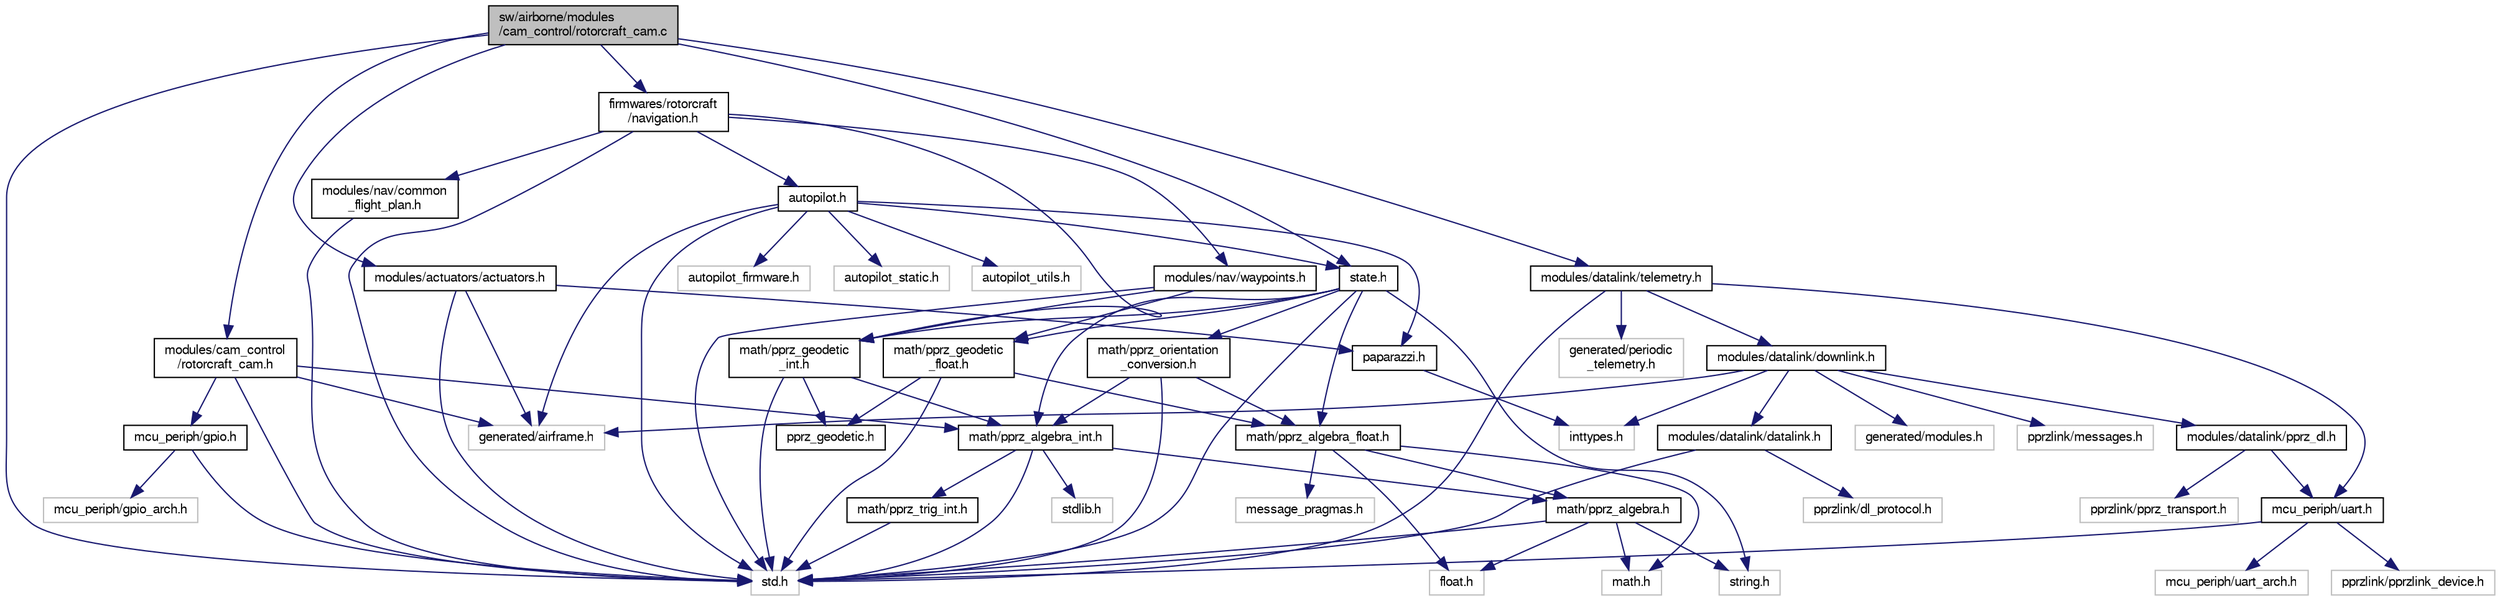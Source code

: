 digraph "sw/airborne/modules/cam_control/rotorcraft_cam.c"
{
  edge [fontname="FreeSans",fontsize="10",labelfontname="FreeSans",labelfontsize="10"];
  node [fontname="FreeSans",fontsize="10",shape=record];
  Node1 [label="sw/airborne/modules\l/cam_control/rotorcraft_cam.c",height=0.2,width=0.4,color="black", fillcolor="grey75", style="filled", fontcolor="black"];
  Node1 -> Node2 [color="midnightblue",fontsize="10",style="solid",fontname="FreeSans"];
  Node2 [label="modules/cam_control\l/rotorcraft_cam.h",height=0.2,width=0.4,color="black", fillcolor="white", style="filled",URL="$rotorcraft__cam_8h.html",tooltip="Camera control module for rotorcraft. "];
  Node2 -> Node3 [color="midnightblue",fontsize="10",style="solid",fontname="FreeSans"];
  Node3 [label="std.h",height=0.2,width=0.4,color="grey75", fillcolor="white", style="filled"];
  Node2 -> Node4 [color="midnightblue",fontsize="10",style="solid",fontname="FreeSans"];
  Node4 [label="generated/airframe.h",height=0.2,width=0.4,color="grey75", fillcolor="white", style="filled"];
  Node2 -> Node5 [color="midnightblue",fontsize="10",style="solid",fontname="FreeSans"];
  Node5 [label="math/pprz_algebra_int.h",height=0.2,width=0.4,color="black", fillcolor="white", style="filled",URL="$pprz__algebra__int_8h.html",tooltip="Paparazzi fixed point algebra. "];
  Node5 -> Node3 [color="midnightblue",fontsize="10",style="solid",fontname="FreeSans"];
  Node5 -> Node6 [color="midnightblue",fontsize="10",style="solid",fontname="FreeSans"];
  Node6 [label="math/pprz_algebra.h",height=0.2,width=0.4,color="black", fillcolor="white", style="filled",URL="$pprz__algebra_8h.html",tooltip="Paparazzi generic algebra macros. "];
  Node6 -> Node7 [color="midnightblue",fontsize="10",style="solid",fontname="FreeSans"];
  Node7 [label="float.h",height=0.2,width=0.4,color="grey75", fillcolor="white", style="filled"];
  Node6 -> Node8 [color="midnightblue",fontsize="10",style="solid",fontname="FreeSans"];
  Node8 [label="string.h",height=0.2,width=0.4,color="grey75", fillcolor="white", style="filled"];
  Node6 -> Node3 [color="midnightblue",fontsize="10",style="solid",fontname="FreeSans"];
  Node6 -> Node9 [color="midnightblue",fontsize="10",style="solid",fontname="FreeSans"];
  Node9 [label="math.h",height=0.2,width=0.4,color="grey75", fillcolor="white", style="filled"];
  Node5 -> Node10 [color="midnightblue",fontsize="10",style="solid",fontname="FreeSans"];
  Node10 [label="math/pprz_trig_int.h",height=0.2,width=0.4,color="black", fillcolor="white", style="filled",URL="$pprz__trig__int_8h.html",tooltip="Paparazzi fixed point trig functions. "];
  Node10 -> Node3 [color="midnightblue",fontsize="10",style="solid",fontname="FreeSans"];
  Node5 -> Node11 [color="midnightblue",fontsize="10",style="solid",fontname="FreeSans"];
  Node11 [label="stdlib.h",height=0.2,width=0.4,color="grey75", fillcolor="white", style="filled"];
  Node2 -> Node12 [color="midnightblue",fontsize="10",style="solid",fontname="FreeSans"];
  Node12 [label="mcu_periph/gpio.h",height=0.2,width=0.4,color="black", fillcolor="white", style="filled",URL="$gpio_8h.html",tooltip="Some architecture independent helper functions for GPIOs. "];
  Node12 -> Node3 [color="midnightblue",fontsize="10",style="solid",fontname="FreeSans"];
  Node12 -> Node13 [color="midnightblue",fontsize="10",style="solid",fontname="FreeSans"];
  Node13 [label="mcu_periph/gpio_arch.h",height=0.2,width=0.4,color="grey75", fillcolor="white", style="filled"];
  Node1 -> Node14 [color="midnightblue",fontsize="10",style="solid",fontname="FreeSans"];
  Node14 [label="modules/actuators/actuators.h",height=0.2,width=0.4,color="black", fillcolor="white", style="filled",URL="$modules_2actuators_2actuators_8h.html",tooltip="Hardware independent API for actuators (servos, motor controllers). "];
  Node14 -> Node15 [color="midnightblue",fontsize="10",style="solid",fontname="FreeSans"];
  Node15 [label="paparazzi.h",height=0.2,width=0.4,color="black", fillcolor="white", style="filled",URL="$paparazzi_8h.html"];
  Node15 -> Node16 [color="midnightblue",fontsize="10",style="solid",fontname="FreeSans"];
  Node16 [label="inttypes.h",height=0.2,width=0.4,color="grey75", fillcolor="white", style="filled"];
  Node14 -> Node3 [color="midnightblue",fontsize="10",style="solid",fontname="FreeSans"];
  Node14 -> Node4 [color="midnightblue",fontsize="10",style="solid",fontname="FreeSans"];
  Node1 -> Node17 [color="midnightblue",fontsize="10",style="solid",fontname="FreeSans"];
  Node17 [label="state.h",height=0.2,width=0.4,color="black", fillcolor="white", style="filled",URL="$state_8h.html",tooltip="API to get/set the generic vehicle states. "];
  Node17 -> Node5 [color="midnightblue",fontsize="10",style="solid",fontname="FreeSans"];
  Node17 -> Node18 [color="midnightblue",fontsize="10",style="solid",fontname="FreeSans"];
  Node18 [label="math/pprz_algebra_float.h",height=0.2,width=0.4,color="black", fillcolor="white", style="filled",URL="$pprz__algebra__float_8h.html",tooltip="Paparazzi floating point algebra. "];
  Node18 -> Node6 [color="midnightblue",fontsize="10",style="solid",fontname="FreeSans"];
  Node18 -> Node19 [color="midnightblue",fontsize="10",style="solid",fontname="FreeSans"];
  Node19 [label="message_pragmas.h",height=0.2,width=0.4,color="grey75", fillcolor="white", style="filled"];
  Node18 -> Node9 [color="midnightblue",fontsize="10",style="solid",fontname="FreeSans"];
  Node18 -> Node7 [color="midnightblue",fontsize="10",style="solid",fontname="FreeSans"];
  Node17 -> Node20 [color="midnightblue",fontsize="10",style="solid",fontname="FreeSans"];
  Node20 [label="math/pprz_geodetic\l_int.h",height=0.2,width=0.4,color="black", fillcolor="white", style="filled",URL="$pprz__geodetic__int_8h.html",tooltip="Paparazzi fixed point math for geodetic calculations. "];
  Node20 -> Node21 [color="midnightblue",fontsize="10",style="solid",fontname="FreeSans"];
  Node21 [label="pprz_geodetic.h",height=0.2,width=0.4,color="black", fillcolor="white", style="filled",URL="$pprz__geodetic_8h.html",tooltip="Paparazzi generic macros for geodetic calculations. "];
  Node20 -> Node3 [color="midnightblue",fontsize="10",style="solid",fontname="FreeSans"];
  Node20 -> Node5 [color="midnightblue",fontsize="10",style="solid",fontname="FreeSans"];
  Node17 -> Node22 [color="midnightblue",fontsize="10",style="solid",fontname="FreeSans"];
  Node22 [label="math/pprz_geodetic\l_float.h",height=0.2,width=0.4,color="black", fillcolor="white", style="filled",URL="$pprz__geodetic__float_8h.html",tooltip="Paparazzi floating point math for geodetic calculations. "];
  Node22 -> Node21 [color="midnightblue",fontsize="10",style="solid",fontname="FreeSans"];
  Node22 -> Node18 [color="midnightblue",fontsize="10",style="solid",fontname="FreeSans"];
  Node22 -> Node3 [color="midnightblue",fontsize="10",style="solid",fontname="FreeSans"];
  Node17 -> Node23 [color="midnightblue",fontsize="10",style="solid",fontname="FreeSans"];
  Node23 [label="math/pprz_orientation\l_conversion.h",height=0.2,width=0.4,color="black", fillcolor="white", style="filled",URL="$pprz__orientation__conversion_8h.html",tooltip="Generic orientation representation and conversions. "];
  Node23 -> Node5 [color="midnightblue",fontsize="10",style="solid",fontname="FreeSans"];
  Node23 -> Node18 [color="midnightblue",fontsize="10",style="solid",fontname="FreeSans"];
  Node23 -> Node3 [color="midnightblue",fontsize="10",style="solid",fontname="FreeSans"];
  Node17 -> Node3 [color="midnightblue",fontsize="10",style="solid",fontname="FreeSans"];
  Node17 -> Node8 [color="midnightblue",fontsize="10",style="solid",fontname="FreeSans"];
  Node1 -> Node24 [color="midnightblue",fontsize="10",style="solid",fontname="FreeSans"];
  Node24 [label="firmwares/rotorcraft\l/navigation.h",height=0.2,width=0.4,color="black", fillcolor="white", style="filled",URL="$rotorcraft_2navigation_8h.html",tooltip="Rotorcraft navigation functions. "];
  Node24 -> Node3 [color="midnightblue",fontsize="10",style="solid",fontname="FreeSans"];
  Node24 -> Node20 [color="midnightblue",fontsize="10",style="solid",fontname="FreeSans"];
  Node24 -> Node25 [color="midnightblue",fontsize="10",style="solid",fontname="FreeSans"];
  Node25 [label="modules/nav/waypoints.h",height=0.2,width=0.4,color="black", fillcolor="white", style="filled",URL="$nav_2waypoints_8h.html"];
  Node25 -> Node3 [color="midnightblue",fontsize="10",style="solid",fontname="FreeSans"];
  Node25 -> Node20 [color="midnightblue",fontsize="10",style="solid",fontname="FreeSans"];
  Node25 -> Node22 [color="midnightblue",fontsize="10",style="solid",fontname="FreeSans"];
  Node24 -> Node26 [color="midnightblue",fontsize="10",style="solid",fontname="FreeSans"];
  Node26 [label="modules/nav/common\l_flight_plan.h",height=0.2,width=0.4,color="black", fillcolor="white", style="filled",URL="$common__flight__plan_8h.html",tooltip="Common flight_plan functions shared between fixedwing and rotorcraft. "];
  Node26 -> Node3 [color="midnightblue",fontsize="10",style="solid",fontname="FreeSans"];
  Node24 -> Node27 [color="midnightblue",fontsize="10",style="solid",fontname="FreeSans"];
  Node27 [label="autopilot.h",height=0.2,width=0.4,color="black", fillcolor="white", style="filled",URL="$autopilot_8h.html",tooltip="Core autopilot interface common to all firmwares. "];
  Node27 -> Node3 [color="midnightblue",fontsize="10",style="solid",fontname="FreeSans"];
  Node27 -> Node15 [color="midnightblue",fontsize="10",style="solid",fontname="FreeSans"];
  Node27 -> Node4 [color="midnightblue",fontsize="10",style="solid",fontname="FreeSans"];
  Node27 -> Node17 [color="midnightblue",fontsize="10",style="solid",fontname="FreeSans"];
  Node27 -> Node28 [color="midnightblue",fontsize="10",style="solid",fontname="FreeSans"];
  Node28 [label="autopilot_utils.h",height=0.2,width=0.4,color="grey75", fillcolor="white", style="filled"];
  Node27 -> Node29 [color="midnightblue",fontsize="10",style="solid",fontname="FreeSans"];
  Node29 [label="autopilot_firmware.h",height=0.2,width=0.4,color="grey75", fillcolor="white", style="filled"];
  Node27 -> Node30 [color="midnightblue",fontsize="10",style="solid",fontname="FreeSans"];
  Node30 [label="autopilot_static.h",height=0.2,width=0.4,color="grey75", fillcolor="white", style="filled"];
  Node1 -> Node3 [color="midnightblue",fontsize="10",style="solid",fontname="FreeSans"];
  Node1 -> Node31 [color="midnightblue",fontsize="10",style="solid",fontname="FreeSans"];
  Node31 [label="modules/datalink/telemetry.h",height=0.2,width=0.4,color="black", fillcolor="white", style="filled",URL="$telemetry_8h.html",tooltip="Periodic telemetry system header (includes downlink utility and generated code). "];
  Node31 -> Node3 [color="midnightblue",fontsize="10",style="solid",fontname="FreeSans"];
  Node31 -> Node32 [color="midnightblue",fontsize="10",style="solid",fontname="FreeSans"];
  Node32 [label="mcu_periph/uart.h",height=0.2,width=0.4,color="black", fillcolor="white", style="filled",URL="$uart_8h.html",tooltip="arch independent UART (Universal Asynchronous Receiver/Transmitter) API "];
  Node32 -> Node33 [color="midnightblue",fontsize="10",style="solid",fontname="FreeSans"];
  Node33 [label="mcu_periph/uart_arch.h",height=0.2,width=0.4,color="grey75", fillcolor="white", style="filled"];
  Node32 -> Node34 [color="midnightblue",fontsize="10",style="solid",fontname="FreeSans"];
  Node34 [label="pprzlink/pprzlink_device.h",height=0.2,width=0.4,color="grey75", fillcolor="white", style="filled"];
  Node32 -> Node3 [color="midnightblue",fontsize="10",style="solid",fontname="FreeSans"];
  Node31 -> Node35 [color="midnightblue",fontsize="10",style="solid",fontname="FreeSans"];
  Node35 [label="generated/periodic\l_telemetry.h",height=0.2,width=0.4,color="grey75", fillcolor="white", style="filled"];
  Node31 -> Node36 [color="midnightblue",fontsize="10",style="solid",fontname="FreeSans"];
  Node36 [label="modules/datalink/downlink.h",height=0.2,width=0.4,color="black", fillcolor="white", style="filled",URL="$downlink_8h.html",tooltip="Common code for AP and FBW telemetry. "];
  Node36 -> Node16 [color="midnightblue",fontsize="10",style="solid",fontname="FreeSans"];
  Node36 -> Node4 [color="midnightblue",fontsize="10",style="solid",fontname="FreeSans"];
  Node36 -> Node37 [color="midnightblue",fontsize="10",style="solid",fontname="FreeSans"];
  Node37 [label="pprzlink/messages.h",height=0.2,width=0.4,color="grey75", fillcolor="white", style="filled"];
  Node36 -> Node38 [color="midnightblue",fontsize="10",style="solid",fontname="FreeSans"];
  Node38 [label="modules/datalink/datalink.h",height=0.2,width=0.4,color="black", fillcolor="white", style="filled",URL="$datalink_8h.html",tooltip="Handling of messages coming from ground and other A/Cs. "];
  Node38 -> Node3 [color="midnightblue",fontsize="10",style="solid",fontname="FreeSans"];
  Node38 -> Node39 [color="midnightblue",fontsize="10",style="solid",fontname="FreeSans"];
  Node39 [label="pprzlink/dl_protocol.h",height=0.2,width=0.4,color="grey75", fillcolor="white", style="filled"];
  Node36 -> Node40 [color="midnightblue",fontsize="10",style="solid",fontname="FreeSans"];
  Node40 [label="modules/datalink/pprz_dl.h",height=0.2,width=0.4,color="black", fillcolor="white", style="filled",URL="$pprz__dl_8h.html",tooltip="Datalink using PPRZ protocol. "];
  Node40 -> Node41 [color="midnightblue",fontsize="10",style="solid",fontname="FreeSans"];
  Node41 [label="pprzlink/pprz_transport.h",height=0.2,width=0.4,color="grey75", fillcolor="white", style="filled"];
  Node40 -> Node32 [color="midnightblue",fontsize="10",style="solid",fontname="FreeSans"];
  Node36 -> Node42 [color="midnightblue",fontsize="10",style="solid",fontname="FreeSans"];
  Node42 [label="generated/modules.h",height=0.2,width=0.4,color="grey75", fillcolor="white", style="filled"];
}
